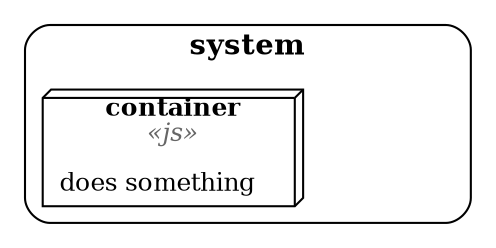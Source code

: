 digraph g {
  compound=true
  node[fontsize=12]
  edge[fontsize=12]

  subgraph cluster_g0 {
    label=<<b>system</b>> style="rounded"

    g0 [style="invisible"]

    g1 [shape="box3d" label=<
<b>container</b>
<br/>
<font color="#666666"><i>&#171;js&#187;</i></font>
<br/>
<br/>
does something
    >]
  }

}
